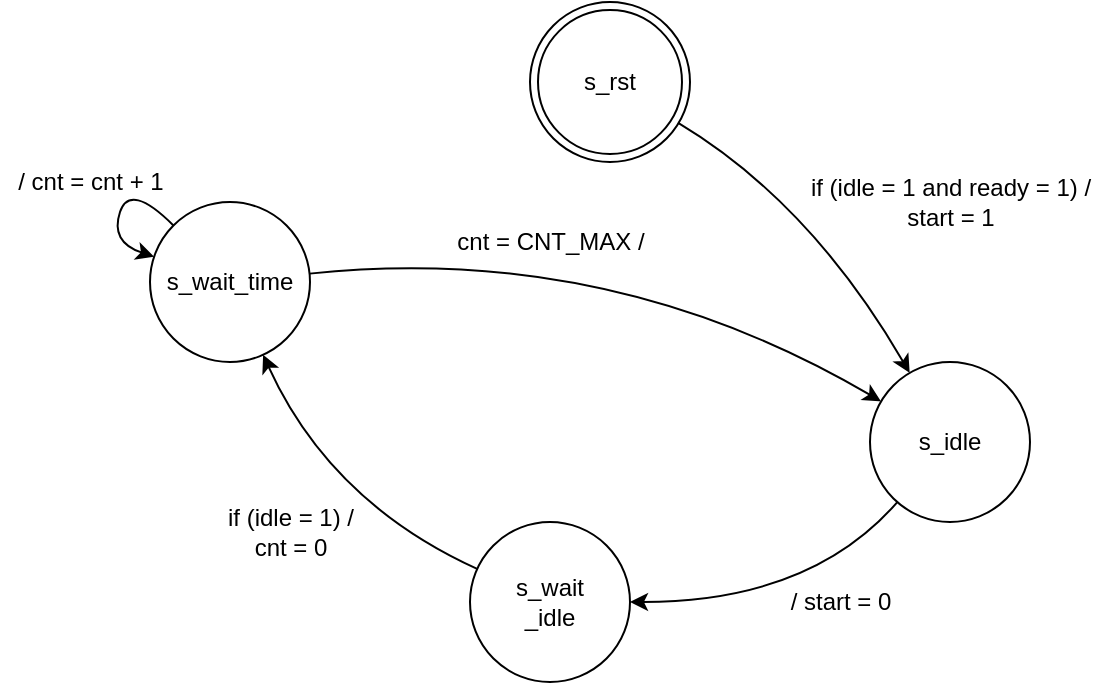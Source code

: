 <mxfile version="16.6.1" type="github">
  <diagram id="MMmMdXDr8oR6oyK4OoP3" name="Page-1">
    <mxGraphModel dx="2028" dy="674" grid="1" gridSize="10" guides="1" tooltips="1" connect="1" arrows="1" fold="1" page="1" pageScale="1" pageWidth="850" pageHeight="1100" math="0" shadow="0">
      <root>
        <mxCell id="0" />
        <mxCell id="1" parent="0" />
        <mxCell id="YhuO9131mNRu30-OxIxY-1" value="s_rst" style="ellipse;shape=doubleEllipse;whiteSpace=wrap;html=1;aspect=fixed;" vertex="1" parent="1">
          <mxGeometry x="230" y="340" width="80" height="80" as="geometry" />
        </mxCell>
        <mxCell id="YhuO9131mNRu30-OxIxY-2" value="&lt;div&gt;s_idle&lt;/div&gt;" style="ellipse;whiteSpace=wrap;html=1;aspect=fixed;" vertex="1" parent="1">
          <mxGeometry x="400" y="520" width="80" height="80" as="geometry" />
        </mxCell>
        <mxCell id="YhuO9131mNRu30-OxIxY-3" value="" style="curved=1;endArrow=classic;html=1;rounded=0;" edge="1" parent="1" source="YhuO9131mNRu30-OxIxY-1" target="YhuO9131mNRu30-OxIxY-2">
          <mxGeometry width="50" height="50" relative="1" as="geometry">
            <mxPoint x="340" y="490" as="sourcePoint" />
            <mxPoint x="390" y="440" as="targetPoint" />
            <Array as="points">
              <mxPoint x="370" y="440" />
            </Array>
          </mxGeometry>
        </mxCell>
        <mxCell id="YhuO9131mNRu30-OxIxY-4" value="&lt;div&gt;if (idle = 1 and ready = 1) /&lt;/div&gt;&lt;div&gt;start = 1&lt;br&gt;&lt;/div&gt;" style="text;html=1;align=center;verticalAlign=middle;resizable=0;points=[];autosize=1;strokeColor=none;fillColor=none;" vertex="1" parent="1">
          <mxGeometry x="360" y="425" width="160" height="30" as="geometry" />
        </mxCell>
        <mxCell id="YhuO9131mNRu30-OxIxY-5" value="&lt;div&gt;s_wait&lt;/div&gt;&lt;div&gt;_idle&lt;/div&gt;" style="ellipse;whiteSpace=wrap;html=1;aspect=fixed;" vertex="1" parent="1">
          <mxGeometry x="200" y="600" width="80" height="80" as="geometry" />
        </mxCell>
        <mxCell id="YhuO9131mNRu30-OxIxY-6" value="" style="curved=1;endArrow=classic;html=1;rounded=0;" edge="1" parent="1" source="YhuO9131mNRu30-OxIxY-2" target="YhuO9131mNRu30-OxIxY-5">
          <mxGeometry width="50" height="50" relative="1" as="geometry">
            <mxPoint x="350" y="720" as="sourcePoint" />
            <mxPoint x="400" y="670" as="targetPoint" />
            <Array as="points">
              <mxPoint x="370" y="640" />
            </Array>
          </mxGeometry>
        </mxCell>
        <mxCell id="YhuO9131mNRu30-OxIxY-7" value="/ start = 0" style="text;html=1;align=center;verticalAlign=middle;resizable=0;points=[];autosize=1;strokeColor=none;fillColor=none;" vertex="1" parent="1">
          <mxGeometry x="350" y="630" width="70" height="20" as="geometry" />
        </mxCell>
        <mxCell id="YhuO9131mNRu30-OxIxY-8" value="s_wait_time" style="ellipse;whiteSpace=wrap;html=1;aspect=fixed;" vertex="1" parent="1">
          <mxGeometry x="40" y="440" width="80" height="80" as="geometry" />
        </mxCell>
        <mxCell id="YhuO9131mNRu30-OxIxY-9" value="" style="curved=1;endArrow=classic;html=1;rounded=0;" edge="1" parent="1" source="YhuO9131mNRu30-OxIxY-5" target="YhuO9131mNRu30-OxIxY-8">
          <mxGeometry width="50" height="50" relative="1" as="geometry">
            <mxPoint x="50" y="610" as="sourcePoint" />
            <mxPoint x="100" y="560" as="targetPoint" />
            <Array as="points">
              <mxPoint x="130" y="590" />
            </Array>
          </mxGeometry>
        </mxCell>
        <mxCell id="YhuO9131mNRu30-OxIxY-10" value="&lt;div&gt;if (idle = 1) /&lt;/div&gt;&lt;div&gt;cnt = 0&lt;br&gt;&lt;/div&gt;" style="text;html=1;align=center;verticalAlign=middle;resizable=0;points=[];autosize=1;strokeColor=none;fillColor=none;" vertex="1" parent="1">
          <mxGeometry x="70" y="590" width="80" height="30" as="geometry" />
        </mxCell>
        <mxCell id="YhuO9131mNRu30-OxIxY-11" value="" style="curved=1;endArrow=classic;html=1;rounded=0;" edge="1" parent="1" source="YhuO9131mNRu30-OxIxY-8" target="YhuO9131mNRu30-OxIxY-8">
          <mxGeometry width="50" height="50" relative="1" as="geometry">
            <mxPoint x="-20" y="400" as="sourcePoint" />
            <mxPoint x="30" y="350" as="targetPoint" />
            <Array as="points">
              <mxPoint x="30" y="430" />
              <mxPoint x="20" y="460" />
            </Array>
          </mxGeometry>
        </mxCell>
        <mxCell id="YhuO9131mNRu30-OxIxY-12" value="/ cnt = cnt + 1" style="text;html=1;align=center;verticalAlign=middle;resizable=0;points=[];autosize=1;strokeColor=none;fillColor=none;" vertex="1" parent="1">
          <mxGeometry x="-35" y="420" width="90" height="20" as="geometry" />
        </mxCell>
        <mxCell id="YhuO9131mNRu30-OxIxY-13" value="" style="curved=1;endArrow=classic;html=1;rounded=0;" edge="1" parent="1" source="YhuO9131mNRu30-OxIxY-8" target="YhuO9131mNRu30-OxIxY-2">
          <mxGeometry width="50" height="50" relative="1" as="geometry">
            <mxPoint x="90" y="410" as="sourcePoint" />
            <mxPoint x="140" y="360" as="targetPoint" />
            <Array as="points">
              <mxPoint x="270" y="460" />
            </Array>
          </mxGeometry>
        </mxCell>
        <mxCell id="YhuO9131mNRu30-OxIxY-14" value="cnt = CNT_MAX /" style="text;html=1;align=center;verticalAlign=middle;resizable=0;points=[];autosize=1;strokeColor=none;fillColor=none;" vertex="1" parent="1">
          <mxGeometry x="185" y="450" width="110" height="20" as="geometry" />
        </mxCell>
      </root>
    </mxGraphModel>
  </diagram>
</mxfile>
